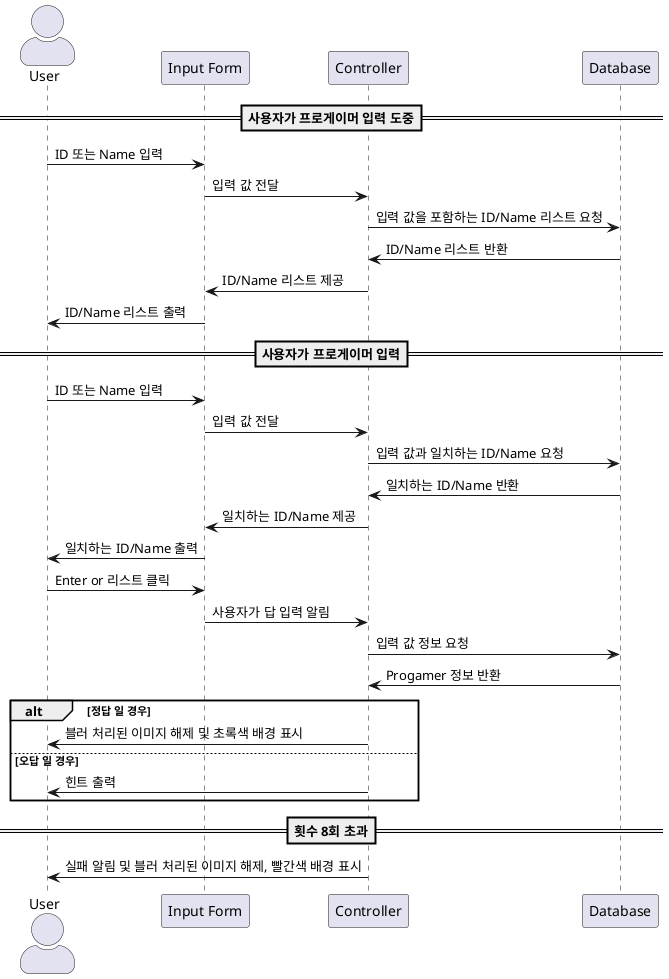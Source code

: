 @startuml
skinparam actorStyle awesome
actor User
participant "Input Form" as IF
participant "Controller" as CR
participant "Database" as DB

==사용자가 프로게이머 입력 도중==
User -> IF : ID 또는 Name 입력
IF -> CR : 입력 값 전달
CR -> DB : 입력 값을 포함하는 ID/Name 리스트 요청
DB -> CR : ID/Name 리스트 반환
CR -> IF : ID/Name 리스트 제공
IF -> User : ID/Name 리스트 출력


==사용자가 프로게이머 입력==
User -> IF : ID 또는 Name 입력
IF -> CR : 입력 값 전달
CR -> DB : 입력 값과 일치하는 ID/Name 요청
DB -> CR : 일치하는 ID/Name 반환
CR -> IF : 일치하는 ID/Name 제공
IF -> User : 일치하는 ID/Name 출력
User -> IF : Enter or 리스트 클릭
IF -> CR : 사용자가 답 입력 알림
CR -> DB : 입력 값 정보 요청
DB -> CR : Progamer 정보 반환
alt 정답 일 경우
    CR -> User : 블러 처리된 이미지 해제 및 초록색 배경 표시

else 오답 일 경우
    CR -> User : 힌트 출력
end



==횟수 8회 초과==
    CR -> User : 실패 알림 및 블러 처리된 이미지 해제, 빨간색 배경 표시

@enduml
